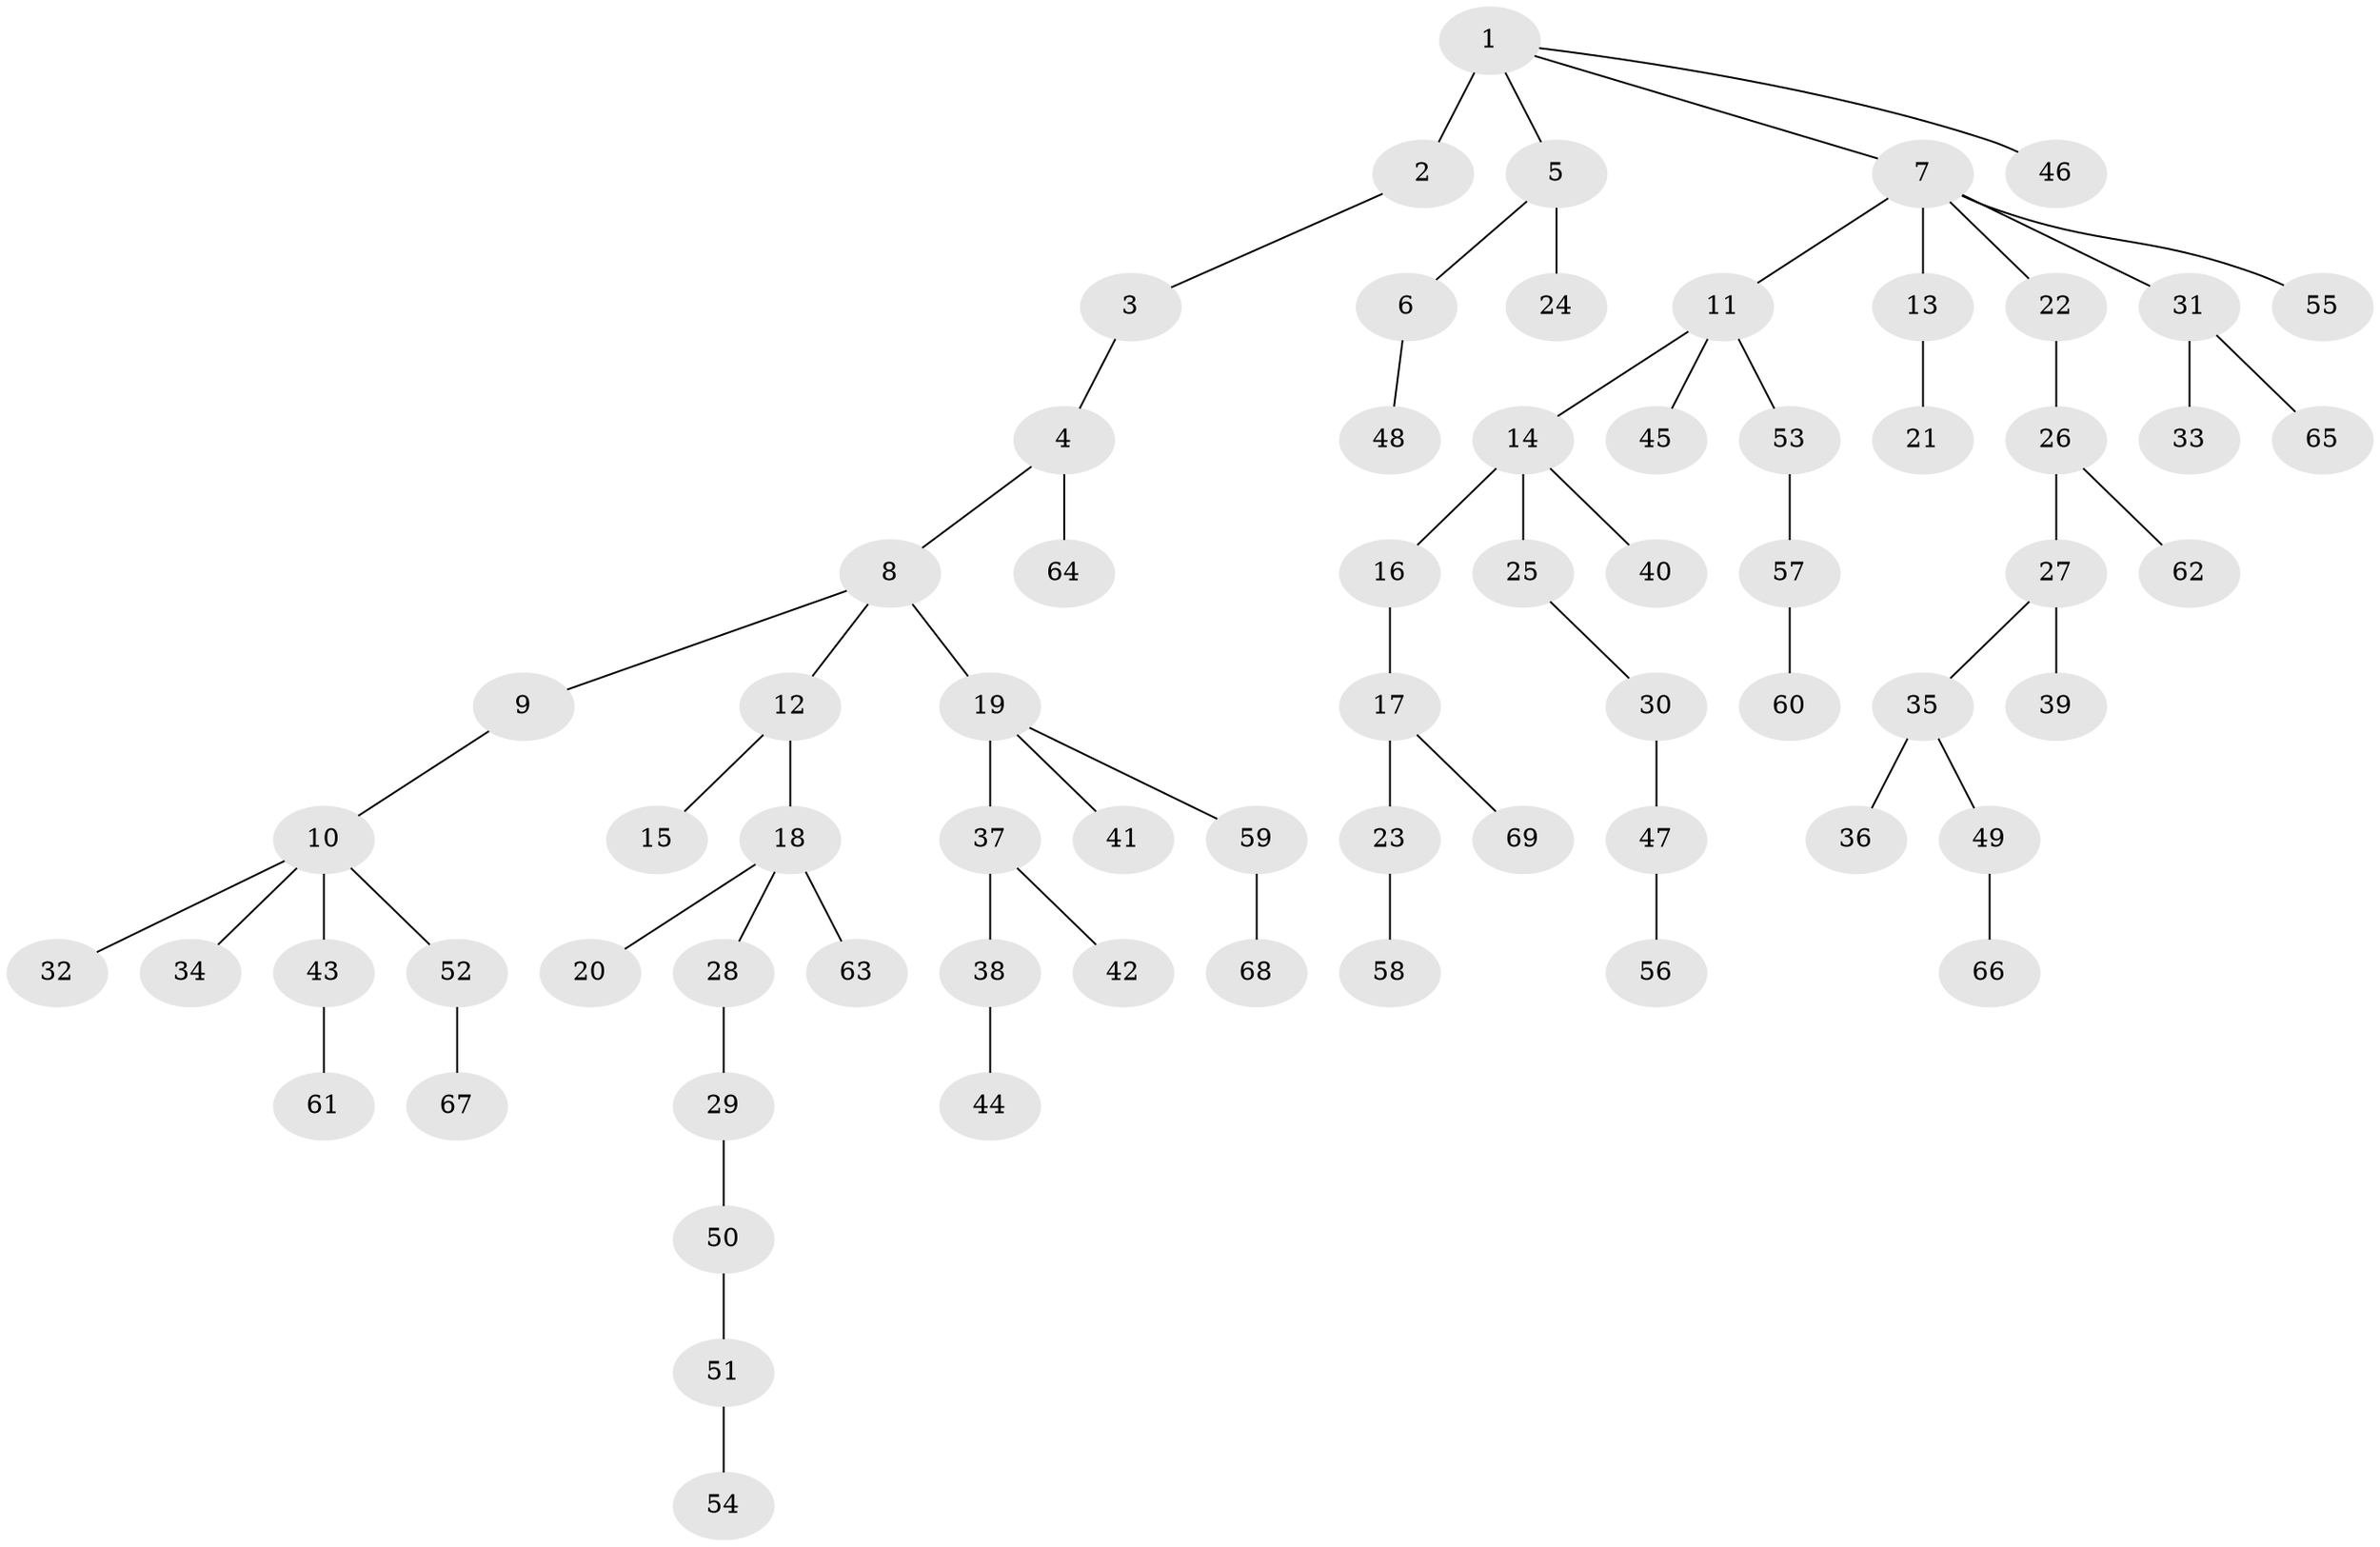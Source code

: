 // original degree distribution, {3: 0.14074074074074075, 5: 0.037037037037037035, 4: 0.044444444444444446, 2: 0.3037037037037037, 6: 0.014814814814814815, 7: 0.007407407407407408, 1: 0.45185185185185184}
// Generated by graph-tools (version 1.1) at 2025/36/03/09/25 02:36:44]
// undirected, 69 vertices, 68 edges
graph export_dot {
graph [start="1"]
  node [color=gray90,style=filled];
  1;
  2;
  3;
  4;
  5;
  6;
  7;
  8;
  9;
  10;
  11;
  12;
  13;
  14;
  15;
  16;
  17;
  18;
  19;
  20;
  21;
  22;
  23;
  24;
  25;
  26;
  27;
  28;
  29;
  30;
  31;
  32;
  33;
  34;
  35;
  36;
  37;
  38;
  39;
  40;
  41;
  42;
  43;
  44;
  45;
  46;
  47;
  48;
  49;
  50;
  51;
  52;
  53;
  54;
  55;
  56;
  57;
  58;
  59;
  60;
  61;
  62;
  63;
  64;
  65;
  66;
  67;
  68;
  69;
  1 -- 2 [weight=3.0];
  1 -- 5 [weight=1.0];
  1 -- 7 [weight=1.0];
  1 -- 46 [weight=1.0];
  2 -- 3 [weight=1.0];
  3 -- 4 [weight=1.0];
  4 -- 8 [weight=1.0];
  4 -- 64 [weight=1.0];
  5 -- 6 [weight=1.0];
  5 -- 24 [weight=1.0];
  6 -- 48 [weight=1.0];
  7 -- 11 [weight=1.0];
  7 -- 13 [weight=1.0];
  7 -- 22 [weight=1.0];
  7 -- 31 [weight=1.0];
  7 -- 55 [weight=1.0];
  8 -- 9 [weight=1.0];
  8 -- 12 [weight=1.0];
  8 -- 19 [weight=1.0];
  9 -- 10 [weight=1.0];
  10 -- 32 [weight=1.0];
  10 -- 34 [weight=1.0];
  10 -- 43 [weight=1.0];
  10 -- 52 [weight=1.0];
  11 -- 14 [weight=1.0];
  11 -- 45 [weight=1.0];
  11 -- 53 [weight=1.0];
  12 -- 15 [weight=1.0];
  12 -- 18 [weight=4.0];
  13 -- 21 [weight=1.0];
  14 -- 16 [weight=1.0];
  14 -- 25 [weight=1.0];
  14 -- 40 [weight=1.0];
  16 -- 17 [weight=1.0];
  17 -- 23 [weight=1.0];
  17 -- 69 [weight=1.0];
  18 -- 20 [weight=1.0];
  18 -- 28 [weight=1.0];
  18 -- 63 [weight=1.0];
  19 -- 37 [weight=2.0];
  19 -- 41 [weight=1.0];
  19 -- 59 [weight=1.0];
  22 -- 26 [weight=1.0];
  23 -- 58 [weight=1.0];
  25 -- 30 [weight=1.0];
  26 -- 27 [weight=2.0];
  26 -- 62 [weight=1.0];
  27 -- 35 [weight=1.0];
  27 -- 39 [weight=1.0];
  28 -- 29 [weight=1.0];
  29 -- 50 [weight=1.0];
  30 -- 47 [weight=2.0];
  31 -- 33 [weight=3.0];
  31 -- 65 [weight=1.0];
  35 -- 36 [weight=1.0];
  35 -- 49 [weight=1.0];
  37 -- 38 [weight=1.0];
  37 -- 42 [weight=1.0];
  38 -- 44 [weight=2.0];
  43 -- 61 [weight=1.0];
  47 -- 56 [weight=1.0];
  49 -- 66 [weight=1.0];
  50 -- 51 [weight=2.0];
  51 -- 54 [weight=1.0];
  52 -- 67 [weight=1.0];
  53 -- 57 [weight=1.0];
  57 -- 60 [weight=1.0];
  59 -- 68 [weight=2.0];
}
